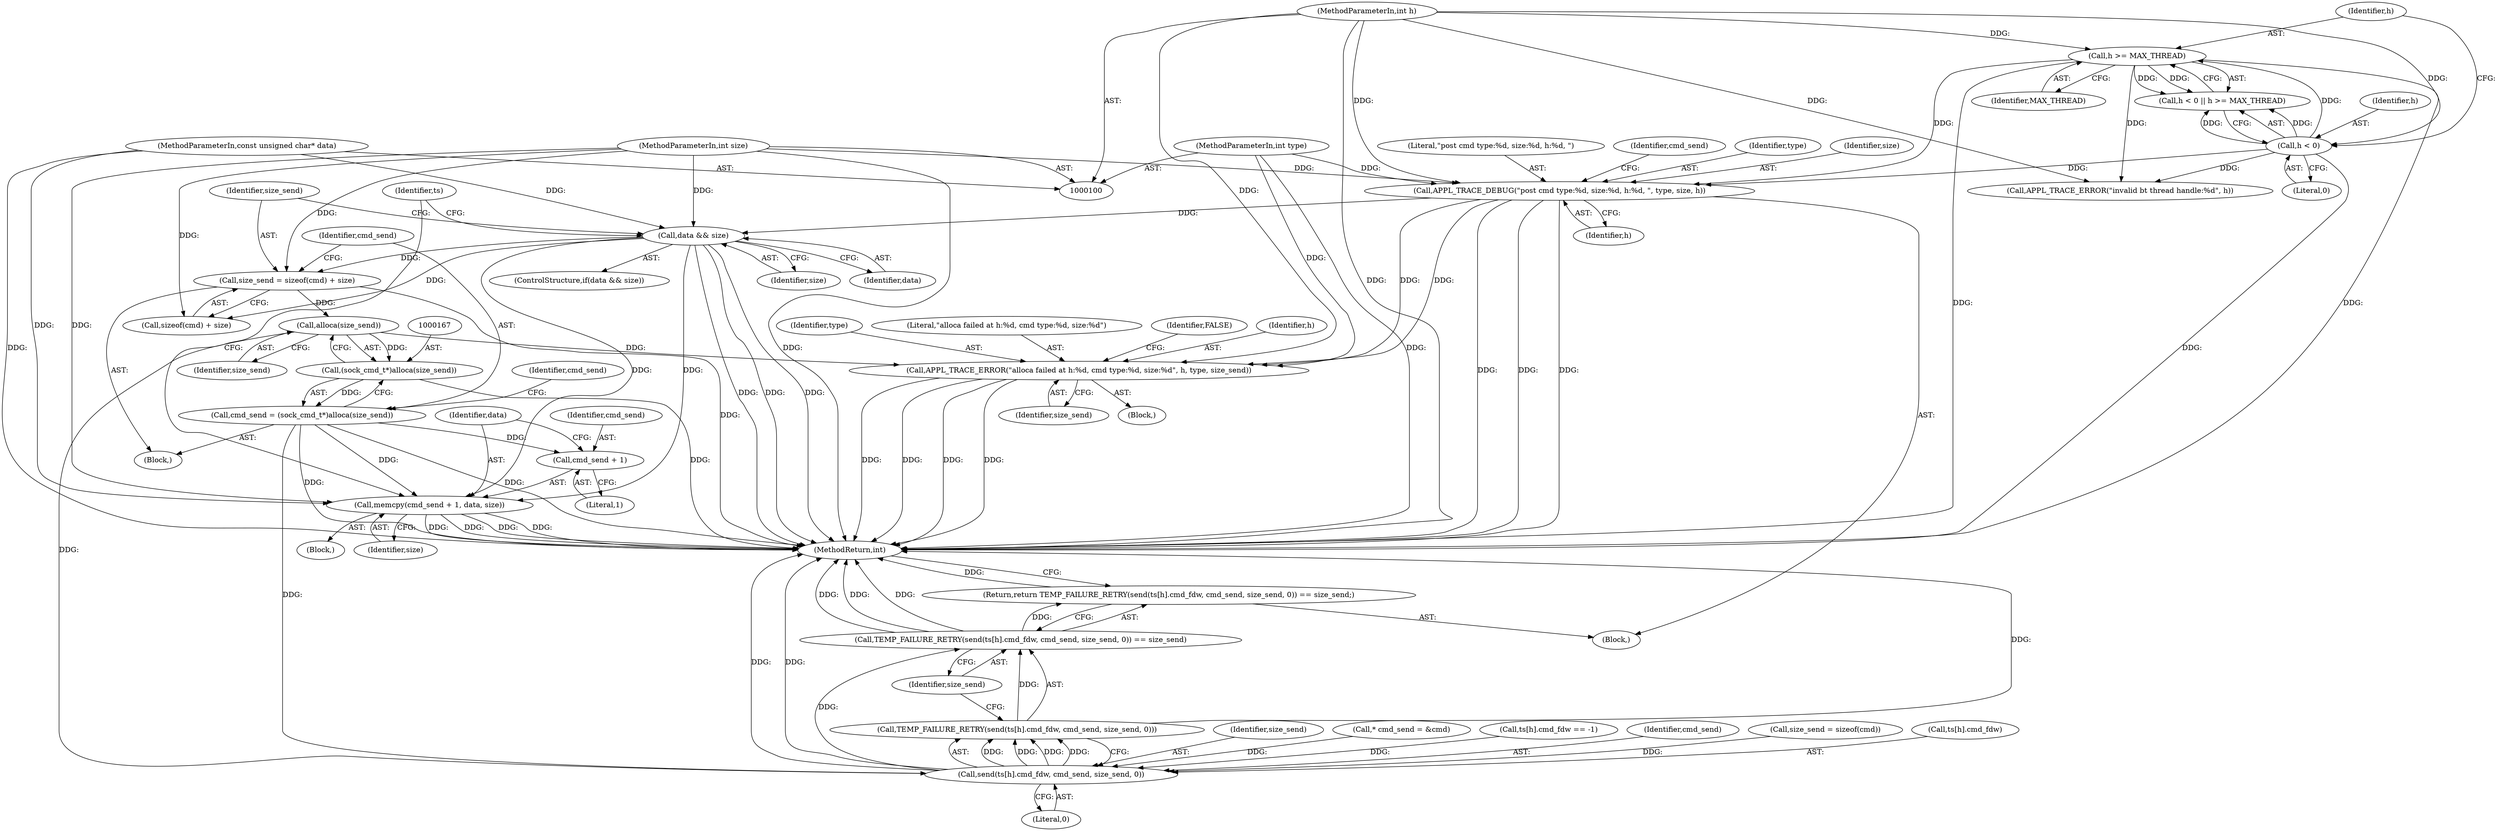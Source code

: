digraph "0_Android_472271b153c5dc53c28beac55480a8d8434b2d5c_39@API" {
"1000168" [label="(Call,alloca(size_send))"];
"1000158" [label="(Call,size_send = sizeof(cmd) + size)"];
"1000154" [label="(Call,data && size)"];
"1000103" [label="(MethodParameterIn,const unsigned char* data)"];
"1000138" [label="(Call,APPL_TRACE_DEBUG(\"post cmd type:%d, size:%d, h:%d, \", type, size, h))"];
"1000102" [label="(MethodParameterIn,int type)"];
"1000104" [label="(MethodParameterIn,int size)"];
"1000112" [label="(Call,h >= MAX_THREAD)"];
"1000109" [label="(Call,h < 0)"];
"1000101" [label="(MethodParameterIn,int h)"];
"1000166" [label="(Call,(sock_cmd_t*)alloca(size_send))"];
"1000164" [label="(Call,cmd_send = (sock_cmd_t*)alloca(size_send))"];
"1000177" [label="(Call,memcpy(cmd_send + 1, data, size))"];
"1000178" [label="(Call,cmd_send + 1)"];
"1000195" [label="(Call,send(ts[h].cmd_fdw, cmd_send, size_send, 0))"];
"1000194" [label="(Call,TEMP_FAILURE_RETRY(send(ts[h].cmd_fdw, cmd_send, size_send, 0)))"];
"1000193" [label="(Call,TEMP_FAILURE_RETRY(send(ts[h].cmd_fdw, cmd_send, size_send, 0)) == size_send)"];
"1000192" [label="(Return,return TEMP_FAILURE_RETRY(send(ts[h].cmd_fdw, cmd_send, size_send, 0)) == size_send;)"];
"1000185" [label="(Call,APPL_TRACE_ERROR(\"alloca failed at h:%d, cmd type:%d, size:%d\", h, type, size_send))"];
"1000104" [label="(MethodParameterIn,int size)"];
"1000140" [label="(Identifier,type)"];
"1000177" [label="(Call,memcpy(cmd_send + 1, data, size))"];
"1000110" [label="(Identifier,h)"];
"1000154" [label="(Call,data && size)"];
"1000116" [label="(Call,APPL_TRACE_ERROR(\"invalid bt thread handle:%d\", h))"];
"1000109" [label="(Call,h < 0)"];
"1000159" [label="(Identifier,size_send)"];
"1000155" [label="(Identifier,data)"];
"1000172" [label="(Block,)"];
"1000181" [label="(Identifier,data)"];
"1000102" [label="(MethodParameterIn,int type)"];
"1000203" [label="(Literal,0)"];
"1000113" [label="(Identifier,h)"];
"1000139" [label="(Literal,\"post cmd type:%d, size:%d, h:%d, \")"];
"1000142" [label="(Identifier,h)"];
"1000112" [label="(Call,h >= MAX_THREAD)"];
"1000192" [label="(Return,return TEMP_FAILURE_RETRY(send(ts[h].cmd_fdw, cmd_send, size_send, 0)) == size_send;)"];
"1000187" [label="(Identifier,h)"];
"1000189" [label="(Identifier,size_send)"];
"1000138" [label="(Call,APPL_TRACE_DEBUG(\"post cmd type:%d, size:%d, h:%d, \", type, size, h))"];
"1000103" [label="(MethodParameterIn,const unsigned char* data)"];
"1000145" [label="(Identifier,cmd_send)"];
"1000171" [label="(Identifier,cmd_send)"];
"1000179" [label="(Identifier,cmd_send)"];
"1000169" [label="(Identifier,size_send)"];
"1000193" [label="(Call,TEMP_FAILURE_RETRY(send(ts[h].cmd_fdw, cmd_send, size_send, 0)) == size_send)"];
"1000202" [label="(Identifier,size_send)"];
"1000188" [label="(Identifier,type)"];
"1000144" [label="(Call,* cmd_send = &cmd)"];
"1000122" [label="(Call,ts[h].cmd_fdw == -1)"];
"1000204" [label="(Identifier,size_send)"];
"1000168" [label="(Call,alloca(size_send))"];
"1000153" [label="(ControlStructure,if(data && size))"];
"1000114" [label="(Identifier,MAX_THREAD)"];
"1000156" [label="(Identifier,size)"];
"1000201" [label="(Identifier,cmd_send)"];
"1000149" [label="(Call,size_send = sizeof(cmd))"];
"1000164" [label="(Call,cmd_send = (sock_cmd_t*)alloca(size_send))"];
"1000196" [label="(Call,ts[h].cmd_fdw)"];
"1000186" [label="(Literal,\"alloca failed at h:%d, cmd type:%d, size:%d\")"];
"1000160" [label="(Call,sizeof(cmd) + size)"];
"1000185" [label="(Call,APPL_TRACE_ERROR(\"alloca failed at h:%d, cmd type:%d, size:%d\", h, type, size_send))"];
"1000158" [label="(Call,size_send = sizeof(cmd) + size)"];
"1000165" [label="(Identifier,cmd_send)"];
"1000166" [label="(Call,(sock_cmd_t*)alloca(size_send))"];
"1000182" [label="(Identifier,size)"];
"1000191" [label="(Identifier,FALSE)"];
"1000178" [label="(Call,cmd_send + 1)"];
"1000157" [label="(Block,)"];
"1000111" [label="(Literal,0)"];
"1000195" [label="(Call,send(ts[h].cmd_fdw, cmd_send, size_send, 0))"];
"1000108" [label="(Call,h < 0 || h >= MAX_THREAD)"];
"1000205" [label="(MethodReturn,int)"];
"1000141" [label="(Identifier,size)"];
"1000180" [label="(Literal,1)"];
"1000194" [label="(Call,TEMP_FAILURE_RETRY(send(ts[h].cmd_fdw, cmd_send, size_send, 0)))"];
"1000198" [label="(Identifier,ts)"];
"1000106" [label="(Block,)"];
"1000184" [label="(Block,)"];
"1000101" [label="(MethodParameterIn,int h)"];
"1000168" -> "1000166"  [label="AST: "];
"1000168" -> "1000169"  [label="CFG: "];
"1000169" -> "1000168"  [label="AST: "];
"1000166" -> "1000168"  [label="CFG: "];
"1000168" -> "1000166"  [label="DDG: "];
"1000158" -> "1000168"  [label="DDG: "];
"1000168" -> "1000185"  [label="DDG: "];
"1000168" -> "1000195"  [label="DDG: "];
"1000158" -> "1000157"  [label="AST: "];
"1000158" -> "1000160"  [label="CFG: "];
"1000159" -> "1000158"  [label="AST: "];
"1000160" -> "1000158"  [label="AST: "];
"1000165" -> "1000158"  [label="CFG: "];
"1000158" -> "1000205"  [label="DDG: "];
"1000154" -> "1000158"  [label="DDG: "];
"1000104" -> "1000158"  [label="DDG: "];
"1000154" -> "1000153"  [label="AST: "];
"1000154" -> "1000155"  [label="CFG: "];
"1000154" -> "1000156"  [label="CFG: "];
"1000155" -> "1000154"  [label="AST: "];
"1000156" -> "1000154"  [label="AST: "];
"1000159" -> "1000154"  [label="CFG: "];
"1000198" -> "1000154"  [label="CFG: "];
"1000154" -> "1000205"  [label="DDG: "];
"1000154" -> "1000205"  [label="DDG: "];
"1000154" -> "1000205"  [label="DDG: "];
"1000103" -> "1000154"  [label="DDG: "];
"1000138" -> "1000154"  [label="DDG: "];
"1000104" -> "1000154"  [label="DDG: "];
"1000154" -> "1000160"  [label="DDG: "];
"1000154" -> "1000177"  [label="DDG: "];
"1000154" -> "1000177"  [label="DDG: "];
"1000103" -> "1000100"  [label="AST: "];
"1000103" -> "1000205"  [label="DDG: "];
"1000103" -> "1000177"  [label="DDG: "];
"1000138" -> "1000106"  [label="AST: "];
"1000138" -> "1000142"  [label="CFG: "];
"1000139" -> "1000138"  [label="AST: "];
"1000140" -> "1000138"  [label="AST: "];
"1000141" -> "1000138"  [label="AST: "];
"1000142" -> "1000138"  [label="AST: "];
"1000145" -> "1000138"  [label="CFG: "];
"1000138" -> "1000205"  [label="DDG: "];
"1000138" -> "1000205"  [label="DDG: "];
"1000138" -> "1000205"  [label="DDG: "];
"1000102" -> "1000138"  [label="DDG: "];
"1000104" -> "1000138"  [label="DDG: "];
"1000112" -> "1000138"  [label="DDG: "];
"1000109" -> "1000138"  [label="DDG: "];
"1000101" -> "1000138"  [label="DDG: "];
"1000138" -> "1000185"  [label="DDG: "];
"1000138" -> "1000185"  [label="DDG: "];
"1000102" -> "1000100"  [label="AST: "];
"1000102" -> "1000205"  [label="DDG: "];
"1000102" -> "1000185"  [label="DDG: "];
"1000104" -> "1000100"  [label="AST: "];
"1000104" -> "1000205"  [label="DDG: "];
"1000104" -> "1000160"  [label="DDG: "];
"1000104" -> "1000177"  [label="DDG: "];
"1000112" -> "1000108"  [label="AST: "];
"1000112" -> "1000114"  [label="CFG: "];
"1000113" -> "1000112"  [label="AST: "];
"1000114" -> "1000112"  [label="AST: "];
"1000108" -> "1000112"  [label="CFG: "];
"1000112" -> "1000205"  [label="DDG: "];
"1000112" -> "1000205"  [label="DDG: "];
"1000112" -> "1000108"  [label="DDG: "];
"1000112" -> "1000108"  [label="DDG: "];
"1000109" -> "1000112"  [label="DDG: "];
"1000101" -> "1000112"  [label="DDG: "];
"1000112" -> "1000116"  [label="DDG: "];
"1000109" -> "1000108"  [label="AST: "];
"1000109" -> "1000111"  [label="CFG: "];
"1000110" -> "1000109"  [label="AST: "];
"1000111" -> "1000109"  [label="AST: "];
"1000113" -> "1000109"  [label="CFG: "];
"1000108" -> "1000109"  [label="CFG: "];
"1000109" -> "1000205"  [label="DDG: "];
"1000109" -> "1000108"  [label="DDG: "];
"1000109" -> "1000108"  [label="DDG: "];
"1000101" -> "1000109"  [label="DDG: "];
"1000109" -> "1000116"  [label="DDG: "];
"1000101" -> "1000100"  [label="AST: "];
"1000101" -> "1000205"  [label="DDG: "];
"1000101" -> "1000116"  [label="DDG: "];
"1000101" -> "1000185"  [label="DDG: "];
"1000166" -> "1000164"  [label="AST: "];
"1000167" -> "1000166"  [label="AST: "];
"1000164" -> "1000166"  [label="CFG: "];
"1000166" -> "1000205"  [label="DDG: "];
"1000166" -> "1000164"  [label="DDG: "];
"1000164" -> "1000157"  [label="AST: "];
"1000165" -> "1000164"  [label="AST: "];
"1000171" -> "1000164"  [label="CFG: "];
"1000164" -> "1000205"  [label="DDG: "];
"1000164" -> "1000205"  [label="DDG: "];
"1000164" -> "1000177"  [label="DDG: "];
"1000164" -> "1000178"  [label="DDG: "];
"1000164" -> "1000195"  [label="DDG: "];
"1000177" -> "1000172"  [label="AST: "];
"1000177" -> "1000182"  [label="CFG: "];
"1000178" -> "1000177"  [label="AST: "];
"1000181" -> "1000177"  [label="AST: "];
"1000182" -> "1000177"  [label="AST: "];
"1000198" -> "1000177"  [label="CFG: "];
"1000177" -> "1000205"  [label="DDG: "];
"1000177" -> "1000205"  [label="DDG: "];
"1000177" -> "1000205"  [label="DDG: "];
"1000177" -> "1000205"  [label="DDG: "];
"1000178" -> "1000180"  [label="CFG: "];
"1000179" -> "1000178"  [label="AST: "];
"1000180" -> "1000178"  [label="AST: "];
"1000181" -> "1000178"  [label="CFG: "];
"1000195" -> "1000194"  [label="AST: "];
"1000195" -> "1000203"  [label="CFG: "];
"1000196" -> "1000195"  [label="AST: "];
"1000201" -> "1000195"  [label="AST: "];
"1000202" -> "1000195"  [label="AST: "];
"1000203" -> "1000195"  [label="AST: "];
"1000194" -> "1000195"  [label="CFG: "];
"1000195" -> "1000205"  [label="DDG: "];
"1000195" -> "1000205"  [label="DDG: "];
"1000195" -> "1000194"  [label="DDG: "];
"1000195" -> "1000194"  [label="DDG: "];
"1000195" -> "1000194"  [label="DDG: "];
"1000195" -> "1000194"  [label="DDG: "];
"1000122" -> "1000195"  [label="DDG: "];
"1000144" -> "1000195"  [label="DDG: "];
"1000149" -> "1000195"  [label="DDG: "];
"1000195" -> "1000193"  [label="DDG: "];
"1000194" -> "1000193"  [label="AST: "];
"1000204" -> "1000194"  [label="CFG: "];
"1000194" -> "1000205"  [label="DDG: "];
"1000194" -> "1000193"  [label="DDG: "];
"1000193" -> "1000192"  [label="AST: "];
"1000193" -> "1000204"  [label="CFG: "];
"1000204" -> "1000193"  [label="AST: "];
"1000192" -> "1000193"  [label="CFG: "];
"1000193" -> "1000205"  [label="DDG: "];
"1000193" -> "1000205"  [label="DDG: "];
"1000193" -> "1000205"  [label="DDG: "];
"1000193" -> "1000192"  [label="DDG: "];
"1000192" -> "1000106"  [label="AST: "];
"1000205" -> "1000192"  [label="CFG: "];
"1000192" -> "1000205"  [label="DDG: "];
"1000185" -> "1000184"  [label="AST: "];
"1000185" -> "1000189"  [label="CFG: "];
"1000186" -> "1000185"  [label="AST: "];
"1000187" -> "1000185"  [label="AST: "];
"1000188" -> "1000185"  [label="AST: "];
"1000189" -> "1000185"  [label="AST: "];
"1000191" -> "1000185"  [label="CFG: "];
"1000185" -> "1000205"  [label="DDG: "];
"1000185" -> "1000205"  [label="DDG: "];
"1000185" -> "1000205"  [label="DDG: "];
"1000185" -> "1000205"  [label="DDG: "];
}
